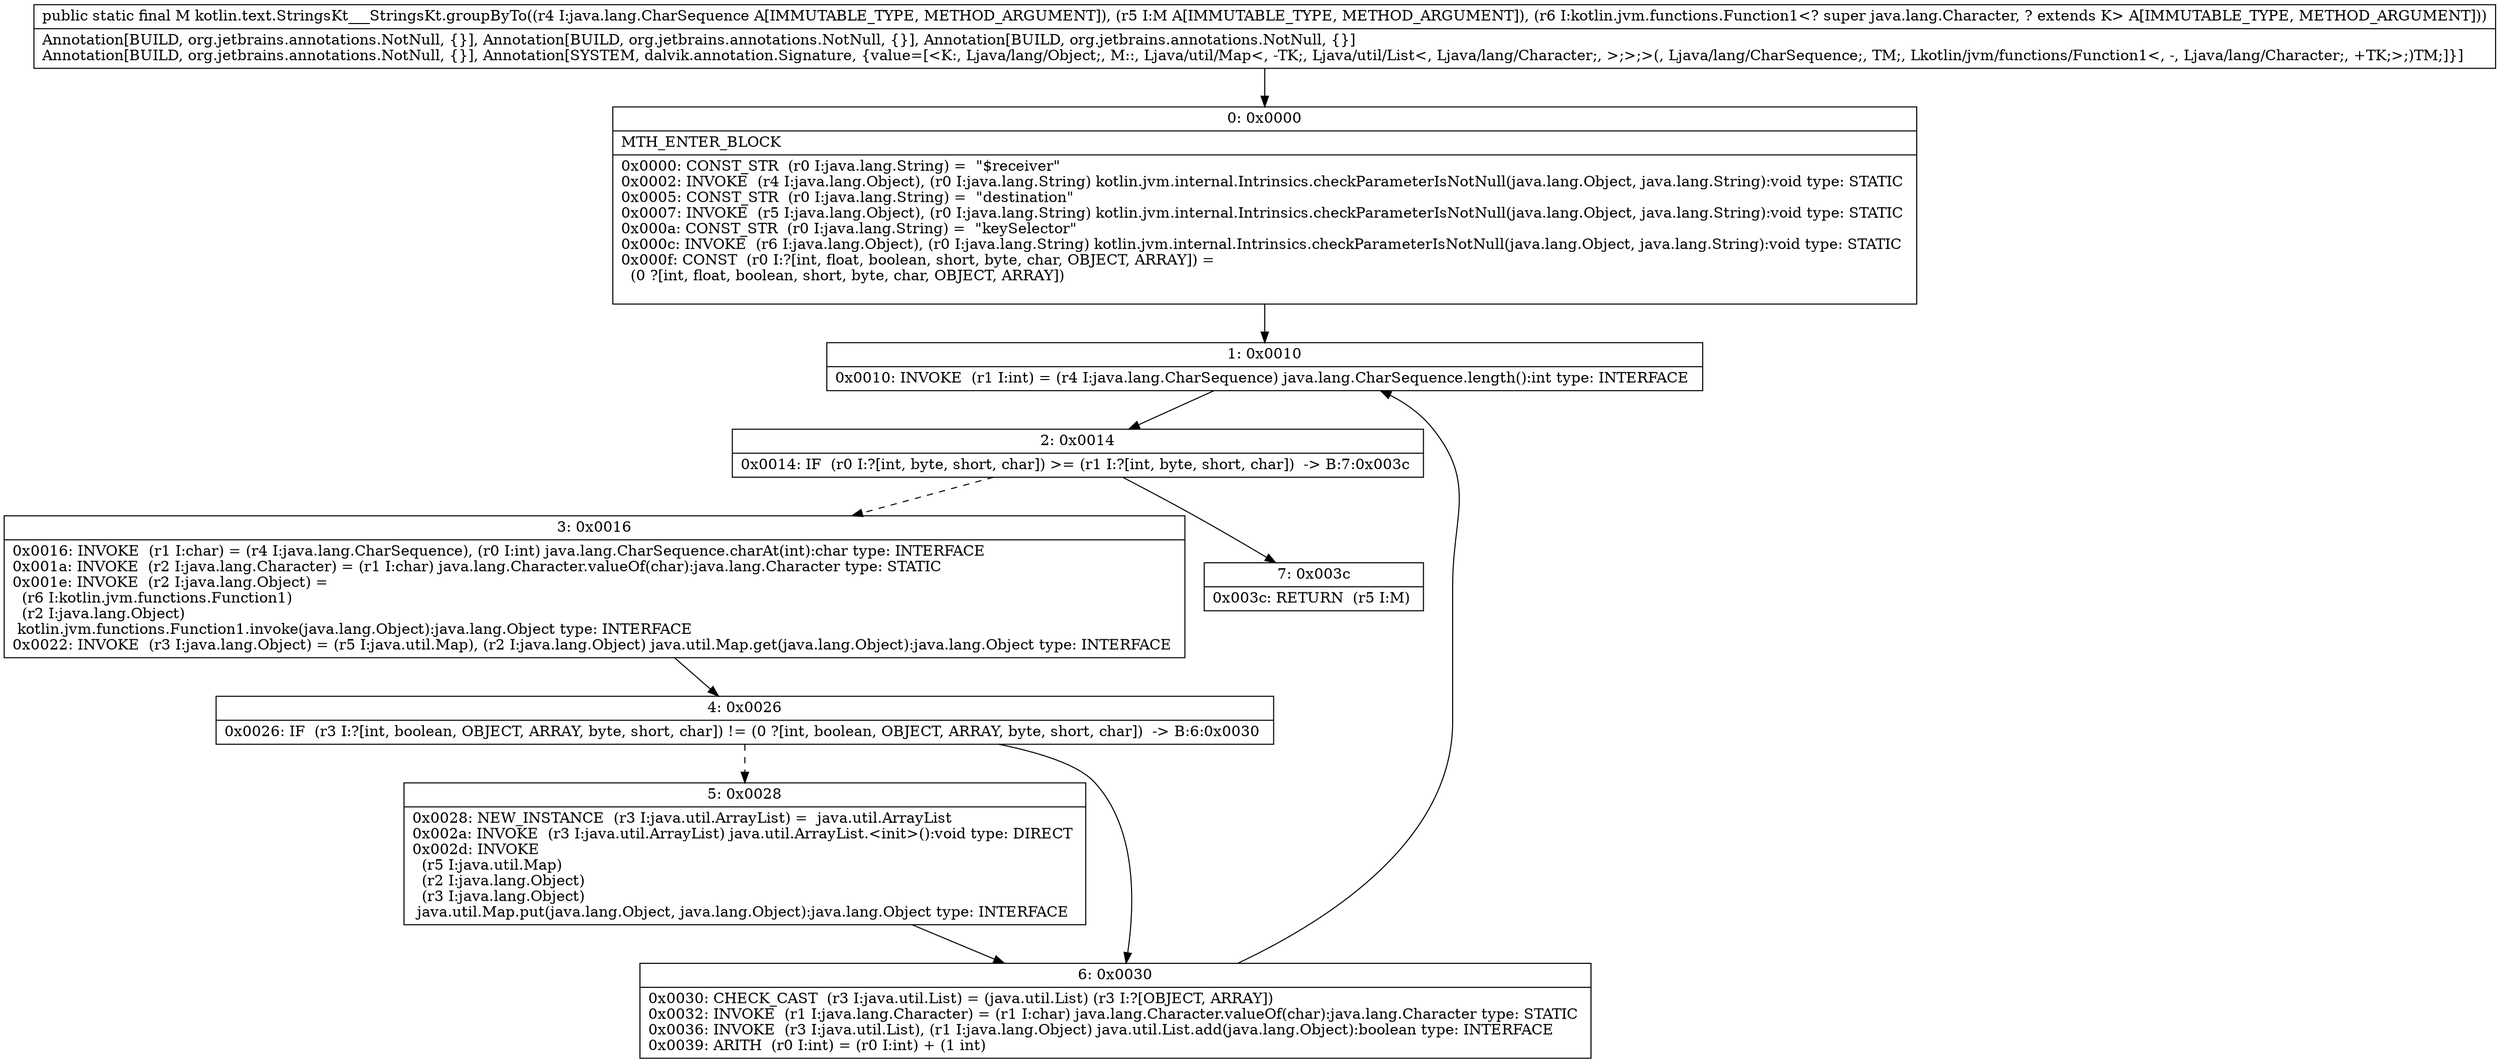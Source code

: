 digraph "CFG forkotlin.text.StringsKt___StringsKt.groupByTo(Ljava\/lang\/CharSequence;Ljava\/util\/Map;Lkotlin\/jvm\/functions\/Function1;)Ljava\/util\/Map;" {
Node_0 [shape=record,label="{0\:\ 0x0000|MTH_ENTER_BLOCK\l|0x0000: CONST_STR  (r0 I:java.lang.String) =  \"$receiver\" \l0x0002: INVOKE  (r4 I:java.lang.Object), (r0 I:java.lang.String) kotlin.jvm.internal.Intrinsics.checkParameterIsNotNull(java.lang.Object, java.lang.String):void type: STATIC \l0x0005: CONST_STR  (r0 I:java.lang.String) =  \"destination\" \l0x0007: INVOKE  (r5 I:java.lang.Object), (r0 I:java.lang.String) kotlin.jvm.internal.Intrinsics.checkParameterIsNotNull(java.lang.Object, java.lang.String):void type: STATIC \l0x000a: CONST_STR  (r0 I:java.lang.String) =  \"keySelector\" \l0x000c: INVOKE  (r6 I:java.lang.Object), (r0 I:java.lang.String) kotlin.jvm.internal.Intrinsics.checkParameterIsNotNull(java.lang.Object, java.lang.String):void type: STATIC \l0x000f: CONST  (r0 I:?[int, float, boolean, short, byte, char, OBJECT, ARRAY]) = \l  (0 ?[int, float, boolean, short, byte, char, OBJECT, ARRAY])\l \l}"];
Node_1 [shape=record,label="{1\:\ 0x0010|0x0010: INVOKE  (r1 I:int) = (r4 I:java.lang.CharSequence) java.lang.CharSequence.length():int type: INTERFACE \l}"];
Node_2 [shape=record,label="{2\:\ 0x0014|0x0014: IF  (r0 I:?[int, byte, short, char]) \>= (r1 I:?[int, byte, short, char])  \-\> B:7:0x003c \l}"];
Node_3 [shape=record,label="{3\:\ 0x0016|0x0016: INVOKE  (r1 I:char) = (r4 I:java.lang.CharSequence), (r0 I:int) java.lang.CharSequence.charAt(int):char type: INTERFACE \l0x001a: INVOKE  (r2 I:java.lang.Character) = (r1 I:char) java.lang.Character.valueOf(char):java.lang.Character type: STATIC \l0x001e: INVOKE  (r2 I:java.lang.Object) = \l  (r6 I:kotlin.jvm.functions.Function1)\l  (r2 I:java.lang.Object)\l kotlin.jvm.functions.Function1.invoke(java.lang.Object):java.lang.Object type: INTERFACE \l0x0022: INVOKE  (r3 I:java.lang.Object) = (r5 I:java.util.Map), (r2 I:java.lang.Object) java.util.Map.get(java.lang.Object):java.lang.Object type: INTERFACE \l}"];
Node_4 [shape=record,label="{4\:\ 0x0026|0x0026: IF  (r3 I:?[int, boolean, OBJECT, ARRAY, byte, short, char]) != (0 ?[int, boolean, OBJECT, ARRAY, byte, short, char])  \-\> B:6:0x0030 \l}"];
Node_5 [shape=record,label="{5\:\ 0x0028|0x0028: NEW_INSTANCE  (r3 I:java.util.ArrayList) =  java.util.ArrayList \l0x002a: INVOKE  (r3 I:java.util.ArrayList) java.util.ArrayList.\<init\>():void type: DIRECT \l0x002d: INVOKE  \l  (r5 I:java.util.Map)\l  (r2 I:java.lang.Object)\l  (r3 I:java.lang.Object)\l java.util.Map.put(java.lang.Object, java.lang.Object):java.lang.Object type: INTERFACE \l}"];
Node_6 [shape=record,label="{6\:\ 0x0030|0x0030: CHECK_CAST  (r3 I:java.util.List) = (java.util.List) (r3 I:?[OBJECT, ARRAY]) \l0x0032: INVOKE  (r1 I:java.lang.Character) = (r1 I:char) java.lang.Character.valueOf(char):java.lang.Character type: STATIC \l0x0036: INVOKE  (r3 I:java.util.List), (r1 I:java.lang.Object) java.util.List.add(java.lang.Object):boolean type: INTERFACE \l0x0039: ARITH  (r0 I:int) = (r0 I:int) + (1 int) \l}"];
Node_7 [shape=record,label="{7\:\ 0x003c|0x003c: RETURN  (r5 I:M) \l}"];
MethodNode[shape=record,label="{public static final M kotlin.text.StringsKt___StringsKt.groupByTo((r4 I:java.lang.CharSequence A[IMMUTABLE_TYPE, METHOD_ARGUMENT]), (r5 I:M A[IMMUTABLE_TYPE, METHOD_ARGUMENT]), (r6 I:kotlin.jvm.functions.Function1\<? super java.lang.Character, ? extends K\> A[IMMUTABLE_TYPE, METHOD_ARGUMENT]))  | Annotation[BUILD, org.jetbrains.annotations.NotNull, \{\}], Annotation[BUILD, org.jetbrains.annotations.NotNull, \{\}], Annotation[BUILD, org.jetbrains.annotations.NotNull, \{\}]\lAnnotation[BUILD, org.jetbrains.annotations.NotNull, \{\}], Annotation[SYSTEM, dalvik.annotation.Signature, \{value=[\<K:, Ljava\/lang\/Object;, M::, Ljava\/util\/Map\<, \-TK;, Ljava\/util\/List\<, Ljava\/lang\/Character;, \>;\>;\>(, Ljava\/lang\/CharSequence;, TM;, Lkotlin\/jvm\/functions\/Function1\<, \-, Ljava\/lang\/Character;, +TK;\>;)TM;]\}]\l}"];
MethodNode -> Node_0;
Node_0 -> Node_1;
Node_1 -> Node_2;
Node_2 -> Node_3[style=dashed];
Node_2 -> Node_7;
Node_3 -> Node_4;
Node_4 -> Node_5[style=dashed];
Node_4 -> Node_6;
Node_5 -> Node_6;
Node_6 -> Node_1;
}

